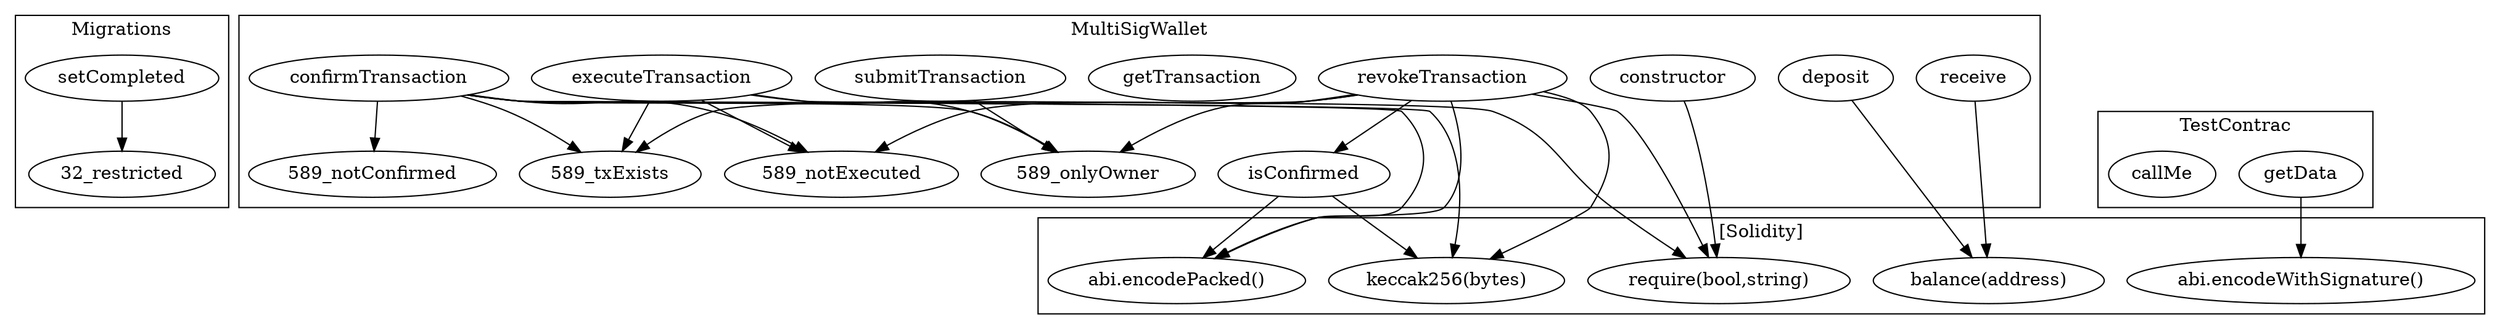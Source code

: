 strict digraph {
subgraph cluster_32_Migrations {
label = "Migrations"
"32_setCompleted" [label="setCompleted"]
"32_setCompleted" -> "32_restricted"
}subgraph cluster_589_MultiSigWallet {
label = "MultiSigWallet"
"589_constructor" [label="constructor"]
"589_deposit" [label="deposit"]
"589_receive" [label="receive"]
"589_revokeTransaction" [label="revokeTransaction"]
"589_getTransaction" [label="getTransaction"]
"589_isConfirmed" [label="isConfirmed"]
"589_submitTransaction" [label="submitTransaction"]
"589_confirmTransaction" [label="confirmTransaction"]
"589_executeTransaction" [label="executeTransaction"]
"589_confirmTransaction" -> "589_onlyOwner"
"589_revokeTransaction" -> "589_isConfirmed"
"589_confirmTransaction" -> "589_notConfirmed"
"589_revokeTransaction" -> "589_txExists"
"589_revokeTransaction" -> "589_notExecuted"
"589_revokeTransaction" -> "589_onlyOwner"
"589_confirmTransaction" -> "589_notExecuted"
"589_submitTransaction" -> "589_onlyOwner"
"589_confirmTransaction" -> "589_txExists"
"589_executeTransaction" -> "589_notExecuted"
"589_executeTransaction" -> "589_txExists"
"589_executeTransaction" -> "589_onlyOwner"
}subgraph cluster_614_TestContrac {
label = "TestContrac"
"614_getData" [label="getData"]
"614_callMe" [label="callMe"]
}subgraph cluster_solidity {
label = "[Solidity]"
"abi.encodeWithSignature()" 
"balance(address)" 
"require(bool,string)" 
"keccak256(bytes)" 
"abi.encodePacked()" 
"589_confirmTransaction" -> "keccak256(bytes)"
"589_executeTransaction" -> "require(bool,string)"
"589_revokeTransaction" -> "keccak256(bytes)"
"589_receive" -> "balance(address)"
"589_deposit" -> "balance(address)"
"589_constructor" -> "require(bool,string)"
"589_confirmTransaction" -> "abi.encodePacked()"
"589_isConfirmed" -> "abi.encodePacked()"
"589_revokeTransaction" -> "abi.encodePacked()"
"589_revokeTransaction" -> "require(bool,string)"
"589_isConfirmed" -> "keccak256(bytes)"
"614_getData" -> "abi.encodeWithSignature()"
}
}